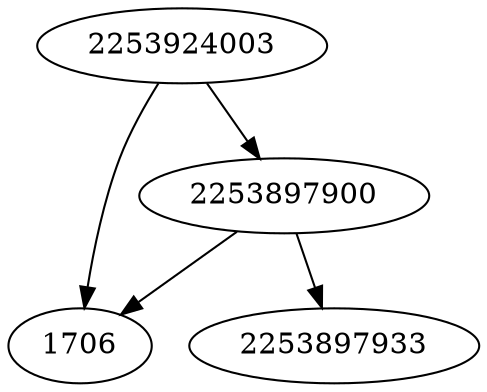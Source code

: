 strict digraph  {
1706;
2253924003;
2253897900;
2253897933;
2253924003 -> 2253897900;
2253924003 -> 1706;
2253897900 -> 1706;
2253897900 -> 2253897933;
}
